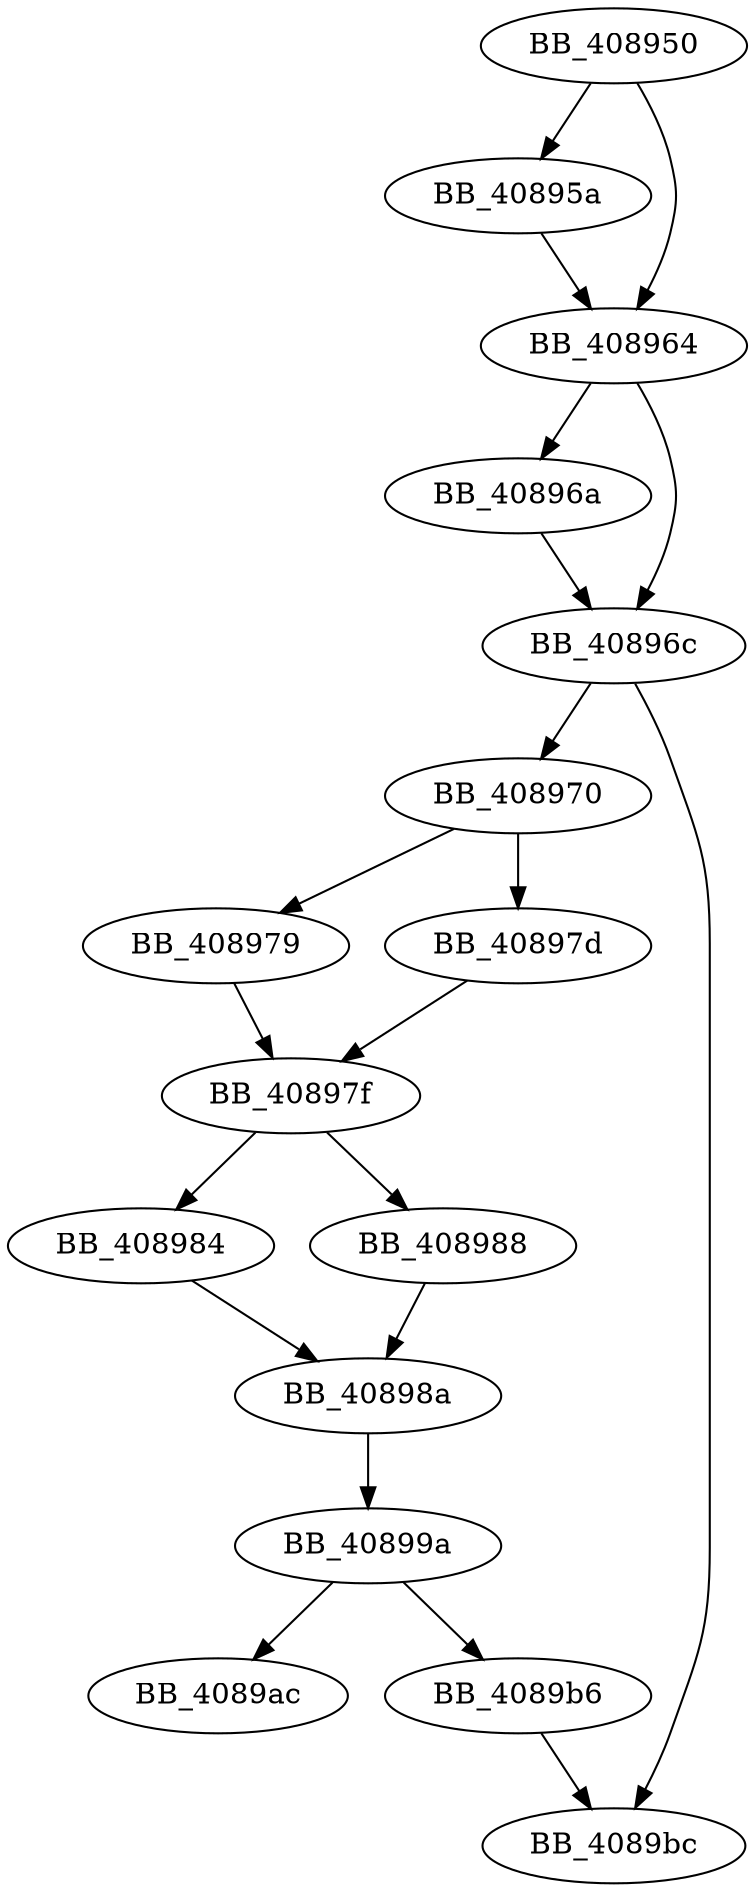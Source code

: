 DiGraph sub_408950{
BB_408950->BB_40895a
BB_408950->BB_408964
BB_40895a->BB_408964
BB_408964->BB_40896a
BB_408964->BB_40896c
BB_40896a->BB_40896c
BB_40896c->BB_408970
BB_40896c->BB_4089bc
BB_408970->BB_408979
BB_408970->BB_40897d
BB_408979->BB_40897f
BB_40897d->BB_40897f
BB_40897f->BB_408984
BB_40897f->BB_408988
BB_408984->BB_40898a
BB_408988->BB_40898a
BB_40898a->BB_40899a
BB_40899a->BB_4089ac
BB_40899a->BB_4089b6
BB_4089b6->BB_4089bc
}
